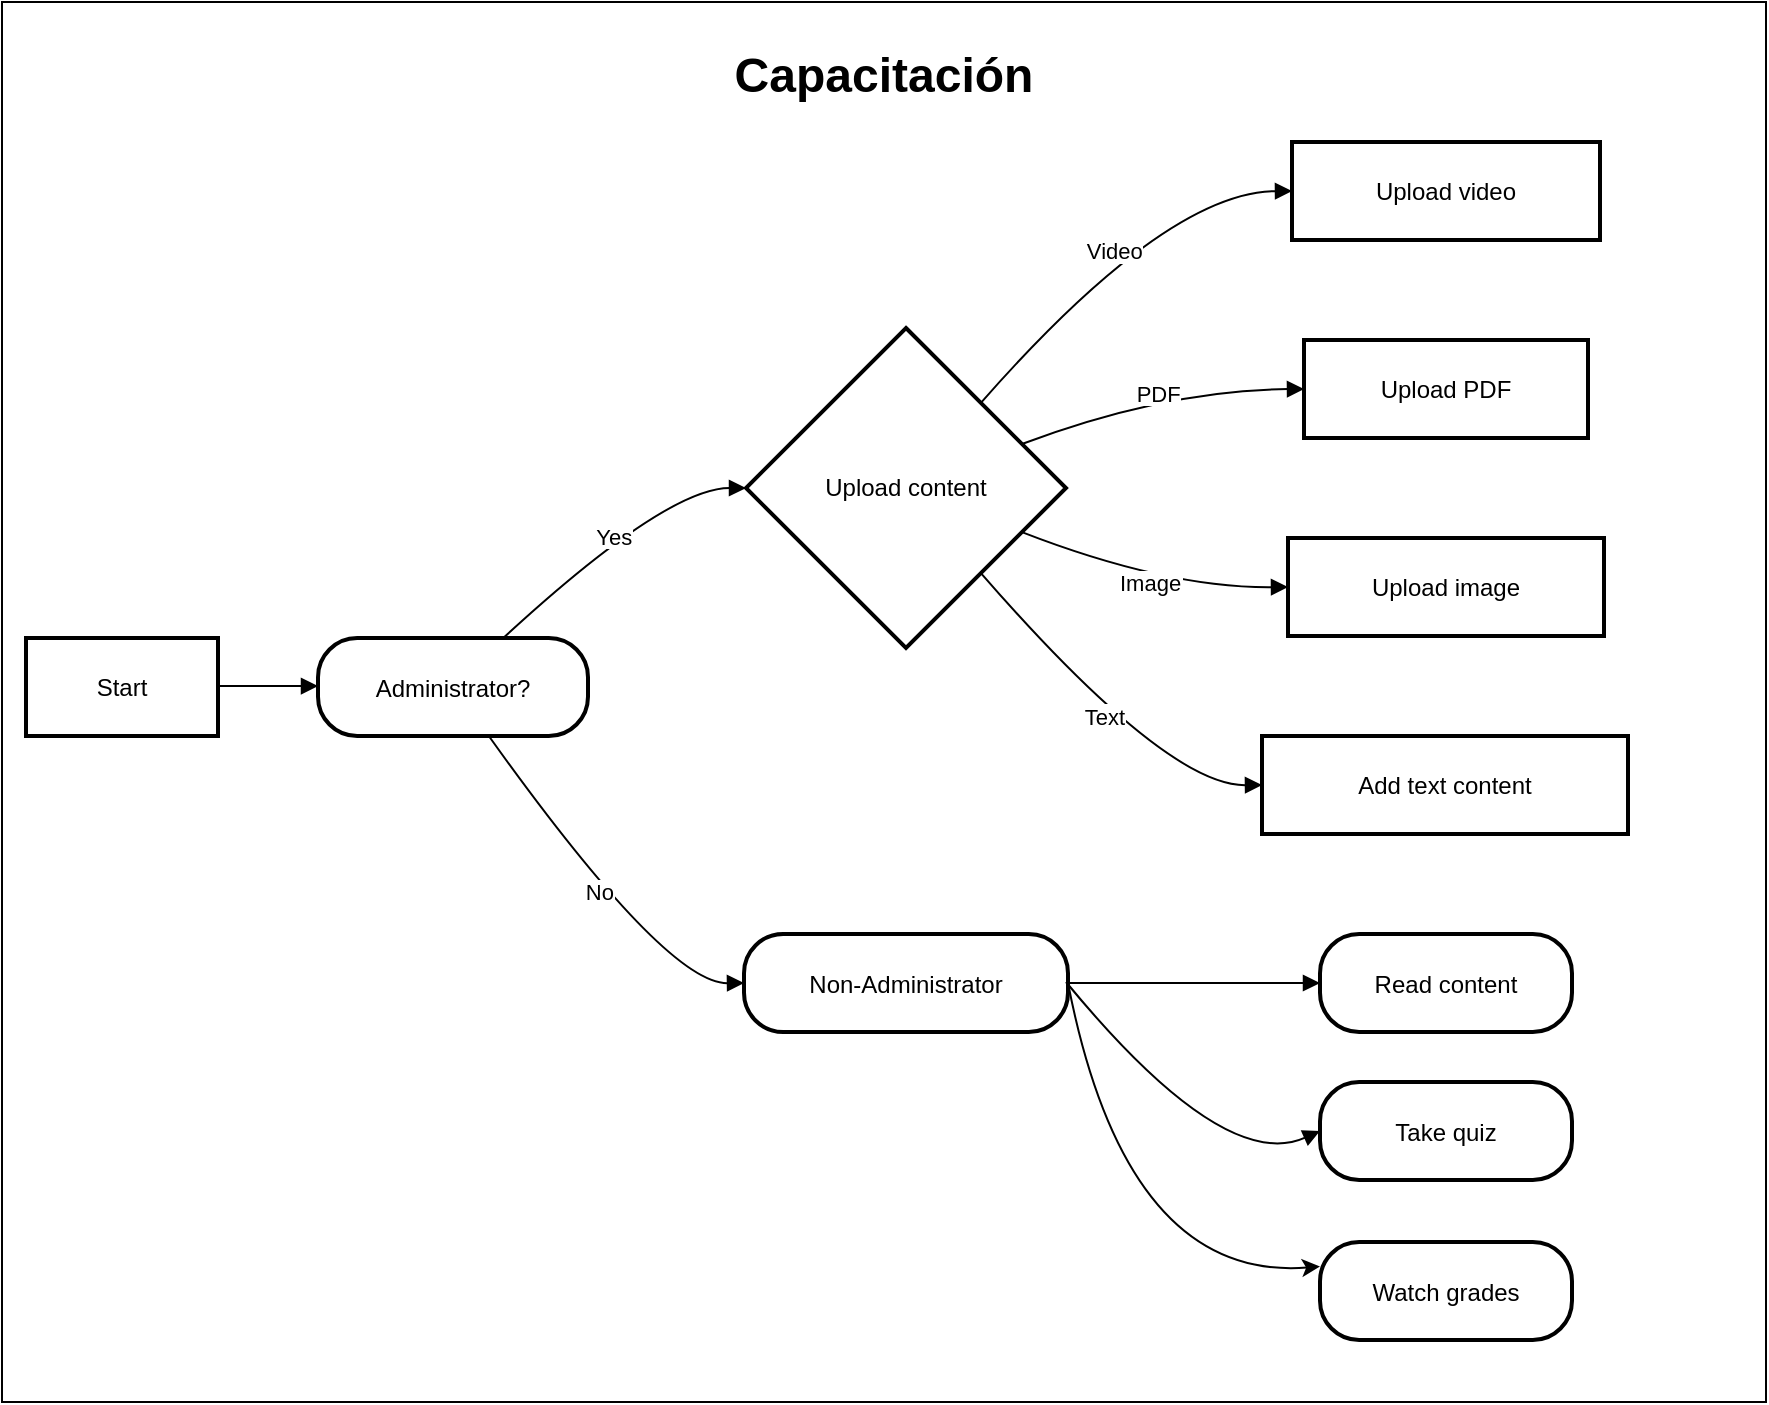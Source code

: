 <mxfile version="24.7.17">
  <diagram name="Página-1" id="o_wEAVr2ujUH5b_0rQYD">
    <mxGraphModel dx="1434" dy="858" grid="1" gridSize="10" guides="1" tooltips="1" connect="1" arrows="1" fold="1" page="1" pageScale="1" pageWidth="1169" pageHeight="827" math="0" shadow="0">
      <root>
        <mxCell id="0" />
        <mxCell id="1" parent="0" />
        <mxCell id="yBcGVsT8jSsLig0ngYx9-28" value="&lt;h1&gt;Capacitación&lt;/h1&gt;" style="rounded=0;whiteSpace=wrap;html=1;verticalAlign=top;" vertex="1" parent="1">
          <mxGeometry x="118" y="70" width="882" height="700" as="geometry" />
        </mxCell>
        <mxCell id="2" value="Start" style="whiteSpace=wrap;strokeWidth=2;" parent="1" vertex="1">
          <mxGeometry x="130" y="388" width="96" height="49" as="geometry" />
        </mxCell>
        <mxCell id="3" value="Administrator?" style="rounded=1;arcSize=40;strokeWidth=2" parent="1" vertex="1">
          <mxGeometry x="276" y="388" width="135" height="49" as="geometry" />
        </mxCell>
        <mxCell id="4" value="Upload content" style="rhombus;strokeWidth=2;whiteSpace=wrap;" parent="1" vertex="1">
          <mxGeometry x="490" y="233" width="160" height="160" as="geometry" />
        </mxCell>
        <mxCell id="5" value="Upload video" style="whiteSpace=wrap;strokeWidth=2;" parent="1" vertex="1">
          <mxGeometry x="763" y="140" width="154" height="49" as="geometry" />
        </mxCell>
        <mxCell id="6" value="Upload PDF" style="whiteSpace=wrap;strokeWidth=2;" parent="1" vertex="1">
          <mxGeometry x="769" y="239" width="142" height="49" as="geometry" />
        </mxCell>
        <mxCell id="7" value="Upload image" style="whiteSpace=wrap;strokeWidth=2;" parent="1" vertex="1">
          <mxGeometry x="761" y="338" width="158" height="49" as="geometry" />
        </mxCell>
        <mxCell id="8" value="Add text content" style="whiteSpace=wrap;strokeWidth=2;" parent="1" vertex="1">
          <mxGeometry x="748" y="437" width="183" height="49" as="geometry" />
        </mxCell>
        <mxCell id="9" value="Non-Administrator" style="rounded=1;arcSize=40;strokeWidth=2" parent="1" vertex="1">
          <mxGeometry x="489" y="536" width="162" height="49" as="geometry" />
        </mxCell>
        <mxCell id="10" value="Read content" style="rounded=1;arcSize=40;strokeWidth=2" parent="1" vertex="1">
          <mxGeometry x="777" y="536" width="126" height="49" as="geometry" />
        </mxCell>
        <mxCell id="11" value="" style="curved=1;startArrow=none;endArrow=block;exitX=1;exitY=0.49;entryX=0;entryY=0.49;" parent="1" source="2" target="3" edge="1">
          <mxGeometry relative="1" as="geometry">
            <Array as="points" />
          </mxGeometry>
        </mxCell>
        <mxCell id="12" value="Yes" style="curved=1;startArrow=none;endArrow=block;exitX=0.69;exitY=-0.01;entryX=0;entryY=0.5;" parent="1" source="3" target="4" edge="1">
          <mxGeometry relative="1" as="geometry">
            <Array as="points">
              <mxPoint x="450" y="313" />
            </Array>
          </mxGeometry>
        </mxCell>
        <mxCell id="13" value="Video" style="curved=1;startArrow=none;endArrow=block;exitX=0.94;exitY=0;entryX=0;entryY=0.5;" parent="1" source="4" target="5" edge="1">
          <mxGeometry relative="1" as="geometry">
            <Array as="points">
              <mxPoint x="700" y="165" />
            </Array>
          </mxGeometry>
        </mxCell>
        <mxCell id="14" value="PDF" style="curved=1;startArrow=none;endArrow=block;exitX=1;exitY=0.31;entryX=0;entryY=0.5;" parent="1" source="4" target="6" edge="1">
          <mxGeometry relative="1" as="geometry">
            <Array as="points">
              <mxPoint x="700" y="264" />
            </Array>
          </mxGeometry>
        </mxCell>
        <mxCell id="15" value="Image" style="curved=1;startArrow=none;endArrow=block;exitX=1;exitY=0.69;entryX=0;entryY=0.5;" parent="1" source="4" target="7" edge="1">
          <mxGeometry relative="1" as="geometry">
            <Array as="points">
              <mxPoint x="700" y="363" />
            </Array>
          </mxGeometry>
        </mxCell>
        <mxCell id="16" value="Text" style="curved=1;startArrow=none;endArrow=block;exitX=0.94;exitY=1;entryX=0;entryY=0.5;" parent="1" source="4" target="8" edge="1">
          <mxGeometry relative="1" as="geometry">
            <Array as="points">
              <mxPoint x="700" y="462" />
            </Array>
          </mxGeometry>
        </mxCell>
        <mxCell id="17" value="No" style="curved=1;startArrow=none;endArrow=block;exitX=0.63;exitY=0.99;entryX=0;entryY=0.5;" parent="1" source="3" target="9" edge="1">
          <mxGeometry relative="1" as="geometry">
            <Array as="points">
              <mxPoint x="450" y="561" />
            </Array>
          </mxGeometry>
        </mxCell>
        <mxCell id="18" value="" style="curved=1;startArrow=none;endArrow=block;exitX=1;exitY=0.5;entryX=0;entryY=0.5;" parent="1" source="9" target="10" edge="1">
          <mxGeometry relative="1" as="geometry">
            <Array as="points" />
          </mxGeometry>
        </mxCell>
        <mxCell id="yBcGVsT8jSsLig0ngYx9-18" value="Take quiz" style="rounded=1;arcSize=40;strokeWidth=2" vertex="1" parent="1">
          <mxGeometry x="777" y="610" width="126" height="49" as="geometry" />
        </mxCell>
        <mxCell id="yBcGVsT8jSsLig0ngYx9-19" value="Watch grades" style="rounded=1;arcSize=40;strokeWidth=2" vertex="1" parent="1">
          <mxGeometry x="777" y="690" width="126" height="49" as="geometry" />
        </mxCell>
        <mxCell id="yBcGVsT8jSsLig0ngYx9-23" value="" style="curved=1;endArrow=classic;html=1;rounded=0;entryX=0;entryY=0.25;entryDx=0;entryDy=0;exitX=1;exitY=0.5;exitDx=0;exitDy=0;" edge="1" parent="1" source="9" target="yBcGVsT8jSsLig0ngYx9-19">
          <mxGeometry width="50" height="50" relative="1" as="geometry">
            <mxPoint x="620" y="710" as="sourcePoint" />
            <mxPoint x="670" y="660" as="targetPoint" />
            <Array as="points">
              <mxPoint x="680" y="710" />
            </Array>
          </mxGeometry>
        </mxCell>
        <mxCell id="yBcGVsT8jSsLig0ngYx9-27" value="" style="curved=1;startArrow=none;endArrow=block;entryX=0;entryY=0.5;entryDx=0;entryDy=0;" edge="1" parent="1" target="yBcGVsT8jSsLig0ngYx9-18">
          <mxGeometry relative="1" as="geometry">
            <Array as="points">
              <mxPoint x="729" y="656" />
            </Array>
            <mxPoint x="650" y="560" as="sourcePoint" />
            <mxPoint x="777" y="656" as="targetPoint" />
          </mxGeometry>
        </mxCell>
      </root>
    </mxGraphModel>
  </diagram>
</mxfile>
